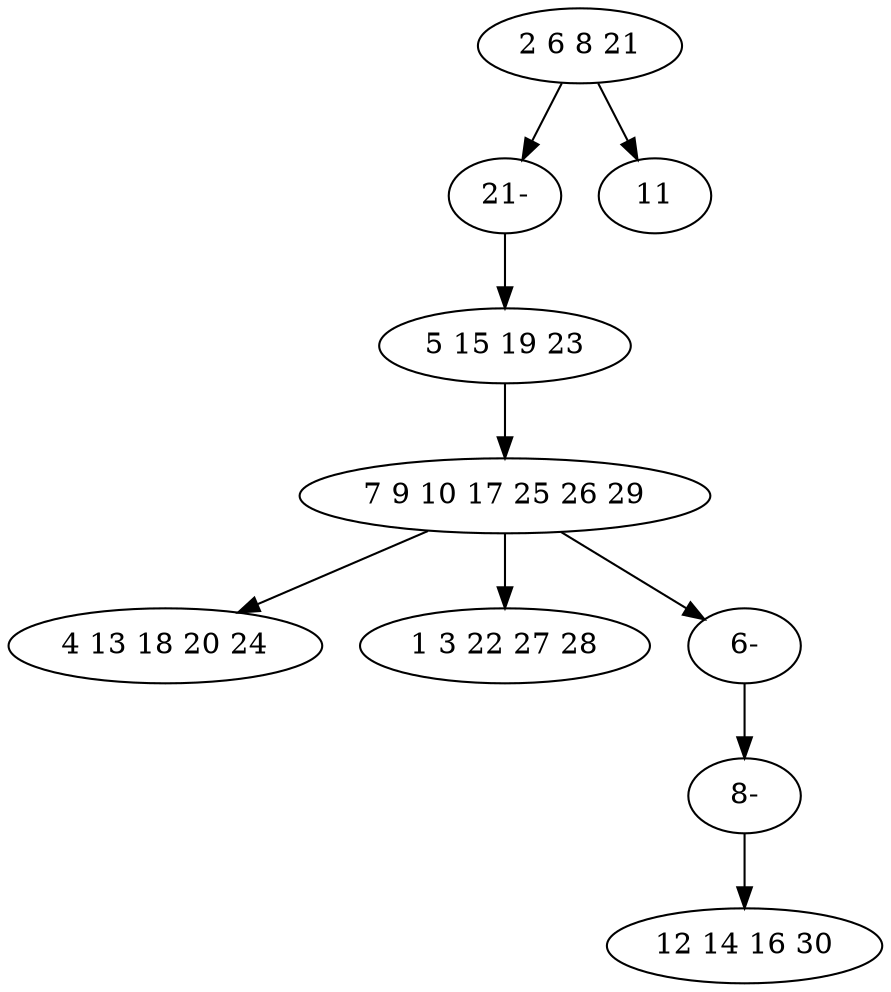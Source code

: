 digraph true_tree {
	"0" -> "7"
	"1" -> "2"
	"0" -> "3"
	"2" -> "4"
	"2" -> "5"
	"2" -> "8"
	"7" -> "1"
	"8" -> "9"
	"9" -> "6"
	"0" [label="2 6 8 21"];
	"1" [label="5 15 19 23"];
	"2" [label="7 9 10 17 25 26 29"];
	"3" [label="11"];
	"4" [label="4 13 18 20 24"];
	"5" [label="1 3 22 27 28"];
	"6" [label="12 14 16 30"];
	"7" [label="21-"];
	"8" [label="6-"];
	"9" [label="8-"];
}

